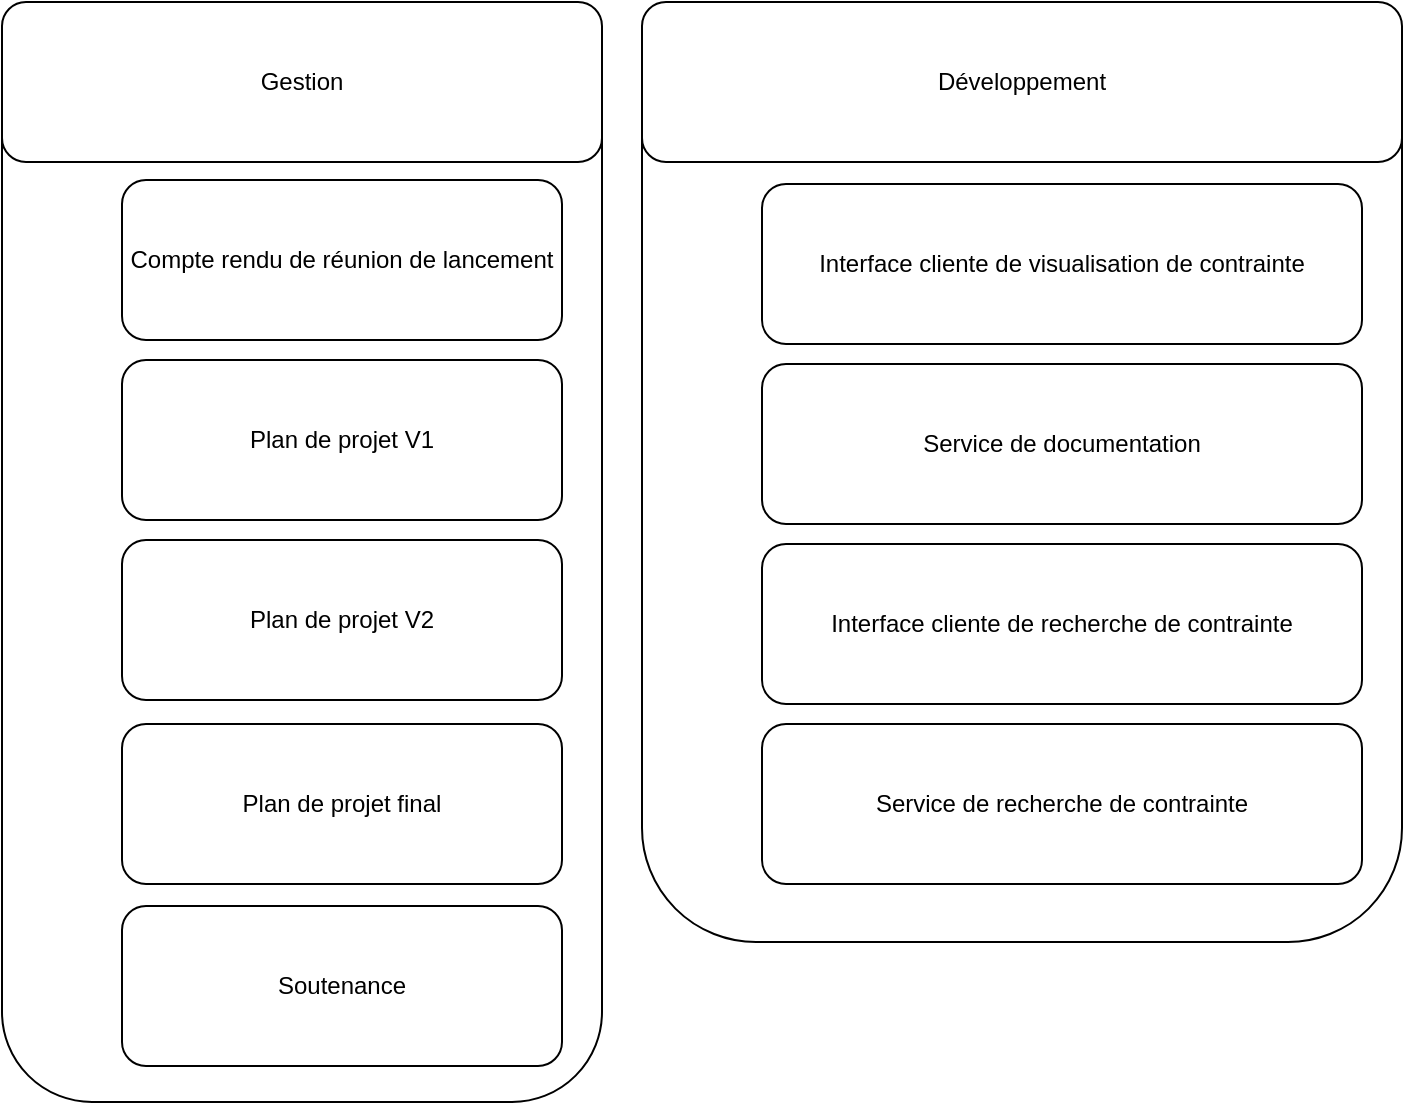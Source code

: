 <mxfile version="21.1.4" type="device">
  <diagram id="LGfyghavy2vzJPJB4fR_" name="Page-1">
    <mxGraphModel dx="1050" dy="491" grid="1" gridSize="10" guides="1" tooltips="1" connect="1" arrows="1" fold="1" page="1" pageScale="1" pageWidth="827" pageHeight="1169" math="0" shadow="0">
      <root>
        <mxCell id="0" />
        <mxCell id="1" parent="0" />
        <mxCell id="wc7ReiyzCsSHYOXNIDwm-1" value="" style="rounded=1;whiteSpace=wrap;html=1;" vertex="1" parent="1">
          <mxGeometry x="450" y="170" width="380" height="470" as="geometry" />
        </mxCell>
        <mxCell id="wc7ReiyzCsSHYOXNIDwm-2" value="" style="rounded=1;whiteSpace=wrap;html=1;" vertex="1" parent="1">
          <mxGeometry x="130" y="170" width="300" height="550" as="geometry" />
        </mxCell>
        <mxCell id="wc7ReiyzCsSHYOXNIDwm-3" value="Gestion" style="rounded=1;whiteSpace=wrap;html=1;" vertex="1" parent="1">
          <mxGeometry x="130" y="170" width="300" height="80" as="geometry" />
        </mxCell>
        <mxCell id="wc7ReiyzCsSHYOXNIDwm-4" value="Compte rendu de réunion de lancement" style="rounded=1;whiteSpace=wrap;html=1;" vertex="1" parent="1">
          <mxGeometry x="190" y="259" width="220" height="80" as="geometry" />
        </mxCell>
        <mxCell id="wc7ReiyzCsSHYOXNIDwm-5" value="Plan de projet V1" style="rounded=1;whiteSpace=wrap;html=1;" vertex="1" parent="1">
          <mxGeometry x="190" y="349" width="220" height="80" as="geometry" />
        </mxCell>
        <mxCell id="wc7ReiyzCsSHYOXNIDwm-6" value="Plan de projet V2" style="rounded=1;whiteSpace=wrap;html=1;" vertex="1" parent="1">
          <mxGeometry x="190" y="439" width="220" height="80" as="geometry" />
        </mxCell>
        <mxCell id="wc7ReiyzCsSHYOXNIDwm-7" value="Plan de projet final" style="rounded=1;whiteSpace=wrap;html=1;" vertex="1" parent="1">
          <mxGeometry x="190" y="531" width="220" height="80" as="geometry" />
        </mxCell>
        <mxCell id="wc7ReiyzCsSHYOXNIDwm-8" value="Développement" style="rounded=1;whiteSpace=wrap;html=1;" vertex="1" parent="1">
          <mxGeometry x="450" y="170" width="380" height="80" as="geometry" />
        </mxCell>
        <mxCell id="wc7ReiyzCsSHYOXNIDwm-9" value="Interface cliente de visualisation de contrainte" style="rounded=1;whiteSpace=wrap;html=1;" vertex="1" parent="1">
          <mxGeometry x="510" y="261" width="300" height="80" as="geometry" />
        </mxCell>
        <mxCell id="wc7ReiyzCsSHYOXNIDwm-10" value="Service de documentation" style="rounded=1;whiteSpace=wrap;html=1;" vertex="1" parent="1">
          <mxGeometry x="510" y="351" width="300" height="80" as="geometry" />
        </mxCell>
        <mxCell id="wc7ReiyzCsSHYOXNIDwm-11" value="Soutenance" style="rounded=1;whiteSpace=wrap;html=1;" vertex="1" parent="1">
          <mxGeometry x="190" y="622" width="220" height="80" as="geometry" />
        </mxCell>
        <mxCell id="wc7ReiyzCsSHYOXNIDwm-12" value="Interface cliente de recherche de contrainte" style="rounded=1;whiteSpace=wrap;html=1;" vertex="1" parent="1">
          <mxGeometry x="510" y="441" width="300" height="80" as="geometry" />
        </mxCell>
        <mxCell id="wc7ReiyzCsSHYOXNIDwm-13" value="Service de recherche de contrainte" style="rounded=1;whiteSpace=wrap;html=1;" vertex="1" parent="1">
          <mxGeometry x="510" y="531" width="300" height="80" as="geometry" />
        </mxCell>
      </root>
    </mxGraphModel>
  </diagram>
</mxfile>
